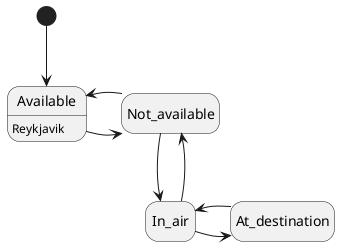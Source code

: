 @startuml employees
hide empty description

[*] --> Available
Available -> Not_available
Available : Reykjavik
Not_available -> Available
Not_available --> In_air
In_air -> Not_available
In_air -> At_destination
At_destination -> In_air

@enduml

